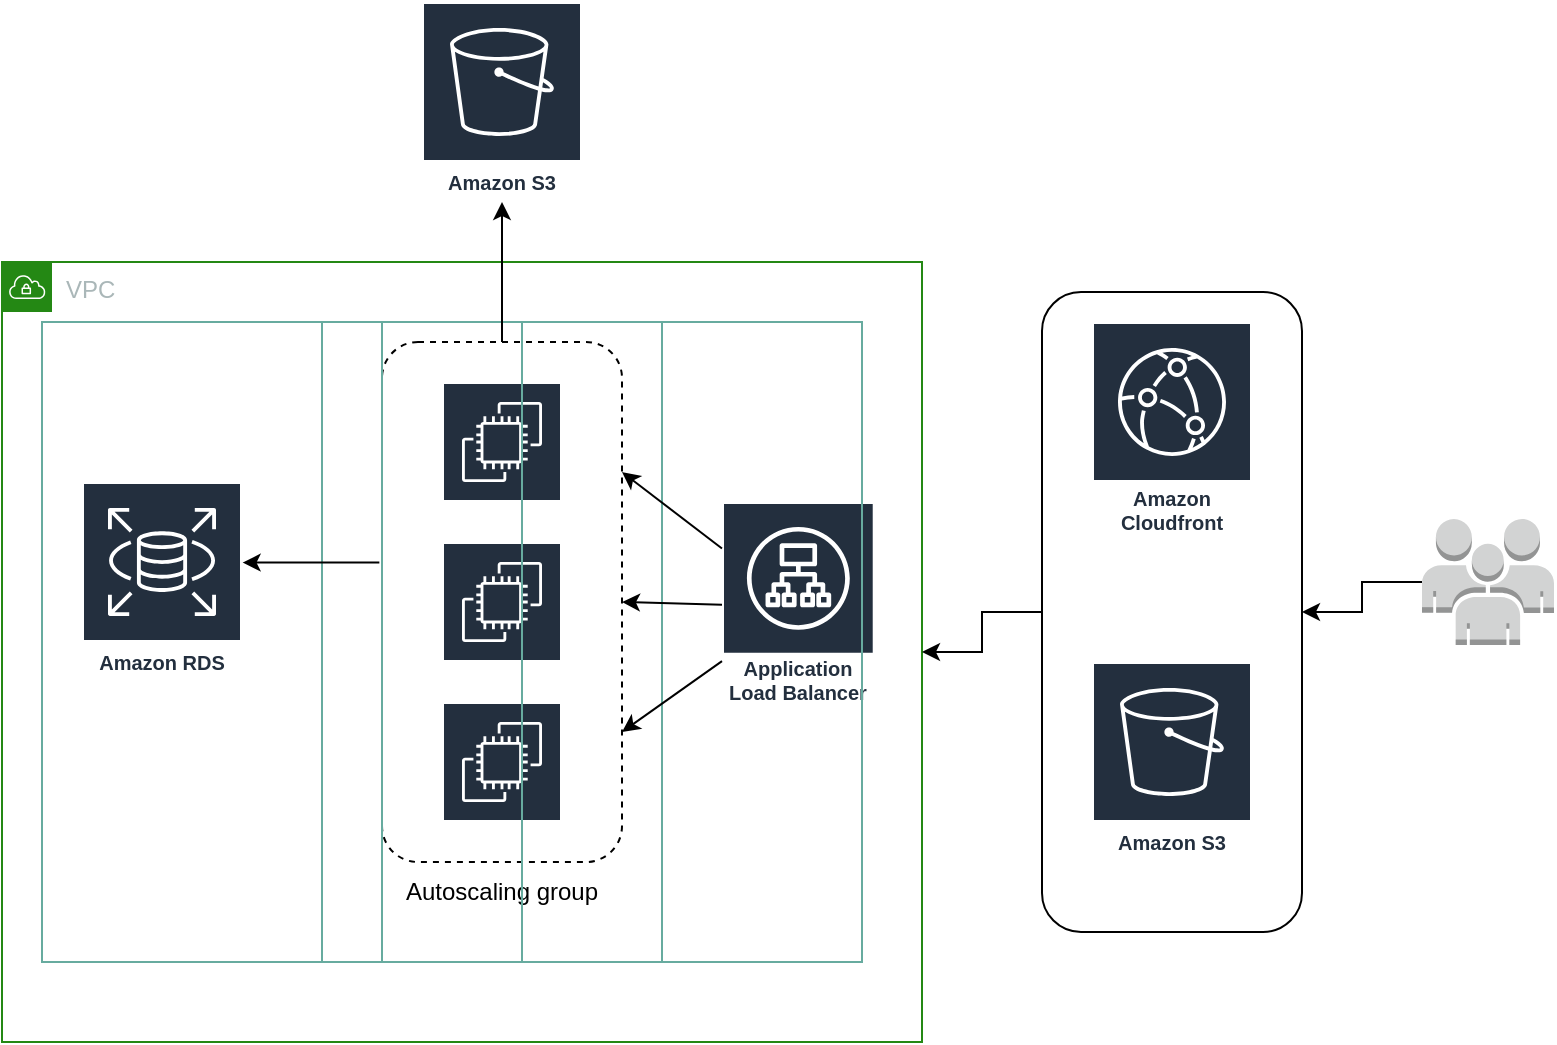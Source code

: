 <mxfile version="16.4.11" type="github">
  <diagram id="51556ffRKYwZIfvcrJTu" name="Page-1">
    <mxGraphModel dx="1113" dy="596" grid="1" gridSize="10" guides="1" tooltips="1" connect="1" arrows="1" fold="1" page="1" pageScale="1" pageWidth="827" pageHeight="1169" math="0" shadow="0">
      <root>
        <mxCell id="0" />
        <mxCell id="1" parent="0" />
        <mxCell id="1ReSz27YQc-8HuuTUyZK-1" value="VPC" style="points=[[0,0],[0.25,0],[0.5,0],[0.75,0],[1,0],[1,0.25],[1,0.5],[1,0.75],[1,1],[0.75,1],[0.5,1],[0.25,1],[0,1],[0,0.75],[0,0.5],[0,0.25]];outlineConnect=0;gradientColor=none;html=1;whiteSpace=wrap;fontSize=12;fontStyle=0;container=1;pointerEvents=0;collapsible=0;recursiveResize=0;shape=mxgraph.aws4.group;grIcon=mxgraph.aws4.group_vpc;strokeColor=#248814;fillColor=none;verticalAlign=top;align=left;spacingLeft=30;fontColor=#AAB7B8;dashed=0;" vertex="1" parent="1">
          <mxGeometry x="40" y="130" width="460" height="390" as="geometry" />
        </mxCell>
        <mxCell id="1ReSz27YQc-8HuuTUyZK-33" value="" style="rounded=0;whiteSpace=wrap;html=1;fillColor=none;strokeColor=#67AB9F;" vertex="1" parent="1ReSz27YQc-8HuuTUyZK-1">
          <mxGeometry x="160" y="30" width="170" height="320" as="geometry" />
        </mxCell>
        <mxCell id="1ReSz27YQc-8HuuTUyZK-4" value="Application Load Balancer" style="sketch=0;outlineConnect=0;fontColor=#232F3E;gradientColor=none;strokeColor=#ffffff;fillColor=#232F3E;dashed=0;verticalLabelPosition=middle;verticalAlign=bottom;align=center;html=1;whiteSpace=wrap;fontSize=10;fontStyle=1;spacing=3;shape=mxgraph.aws4.productIcon;prIcon=mxgraph.aws4.application_load_balancer;" vertex="1" parent="1ReSz27YQc-8HuuTUyZK-1">
          <mxGeometry x="360" y="120" width="76.36" height="105" as="geometry" />
        </mxCell>
        <mxCell id="1ReSz27YQc-8HuuTUyZK-5" value="" style="sketch=0;outlineConnect=0;fontColor=#232F3E;gradientColor=none;strokeColor=#ffffff;fillColor=#232F3E;dashed=0;verticalLabelPosition=middle;verticalAlign=bottom;align=center;html=1;whiteSpace=wrap;fontSize=10;fontStyle=1;spacing=3;shape=mxgraph.aws4.productIcon;prIcon=mxgraph.aws4.ec2;" vertex="1" parent="1ReSz27YQc-8HuuTUyZK-1">
          <mxGeometry x="220" y="60" width="60" height="60" as="geometry" />
        </mxCell>
        <mxCell id="1ReSz27YQc-8HuuTUyZK-9" value="Amazon RDS" style="sketch=0;outlineConnect=0;fontColor=#232F3E;gradientColor=none;strokeColor=#ffffff;fillColor=#232F3E;dashed=0;verticalLabelPosition=middle;verticalAlign=bottom;align=center;html=1;whiteSpace=wrap;fontSize=10;fontStyle=1;spacing=3;shape=mxgraph.aws4.productIcon;prIcon=mxgraph.aws4.rds;" vertex="1" parent="1ReSz27YQc-8HuuTUyZK-1">
          <mxGeometry x="40" y="110" width="80" height="100" as="geometry" />
        </mxCell>
        <mxCell id="1ReSz27YQc-8HuuTUyZK-14" value="" style="sketch=0;outlineConnect=0;fontColor=#232F3E;gradientColor=none;strokeColor=#ffffff;fillColor=#232F3E;dashed=0;verticalLabelPosition=middle;verticalAlign=bottom;align=center;html=1;whiteSpace=wrap;fontSize=10;fontStyle=1;spacing=3;shape=mxgraph.aws4.productIcon;prIcon=mxgraph.aws4.ec2;" vertex="1" parent="1ReSz27YQc-8HuuTUyZK-1">
          <mxGeometry x="220" y="140" width="60" height="60" as="geometry" />
        </mxCell>
        <mxCell id="1ReSz27YQc-8HuuTUyZK-15" value="" style="sketch=0;outlineConnect=0;fontColor=#232F3E;gradientColor=none;strokeColor=#ffffff;fillColor=#232F3E;dashed=0;verticalLabelPosition=middle;verticalAlign=bottom;align=center;html=1;whiteSpace=wrap;fontSize=10;fontStyle=1;spacing=3;shape=mxgraph.aws4.productIcon;prIcon=mxgraph.aws4.ec2;" vertex="1" parent="1ReSz27YQc-8HuuTUyZK-1">
          <mxGeometry x="220" y="220" width="60" height="60" as="geometry" />
        </mxCell>
        <mxCell id="1ReSz27YQc-8HuuTUyZK-19" value="" style="endArrow=classic;html=1;rounded=0;entryX=1;entryY=0.25;entryDx=0;entryDy=0;" edge="1" parent="1ReSz27YQc-8HuuTUyZK-1" source="1ReSz27YQc-8HuuTUyZK-4" target="1ReSz27YQc-8HuuTUyZK-16">
          <mxGeometry width="50" height="50" relative="1" as="geometry">
            <mxPoint x="270" y="250" as="sourcePoint" />
            <mxPoint x="320" y="200" as="targetPoint" />
          </mxGeometry>
        </mxCell>
        <mxCell id="1ReSz27YQc-8HuuTUyZK-21" value="" style="endArrow=classic;html=1;rounded=0;entryX=1;entryY=0.75;entryDx=0;entryDy=0;" edge="1" parent="1ReSz27YQc-8HuuTUyZK-1" source="1ReSz27YQc-8HuuTUyZK-4" target="1ReSz27YQc-8HuuTUyZK-16">
          <mxGeometry width="50" height="50" relative="1" as="geometry">
            <mxPoint x="270" y="250" as="sourcePoint" />
            <mxPoint x="320" y="200" as="targetPoint" />
          </mxGeometry>
        </mxCell>
        <mxCell id="1ReSz27YQc-8HuuTUyZK-22" value="" style="endArrow=classic;html=1;rounded=0;entryX=1;entryY=0.5;entryDx=0;entryDy=0;" edge="1" parent="1ReSz27YQc-8HuuTUyZK-1" source="1ReSz27YQc-8HuuTUyZK-4" target="1ReSz27YQc-8HuuTUyZK-16">
          <mxGeometry width="50" height="50" relative="1" as="geometry">
            <mxPoint x="270" y="250" as="sourcePoint" />
            <mxPoint x="320" y="200" as="targetPoint" />
          </mxGeometry>
        </mxCell>
        <mxCell id="1ReSz27YQc-8HuuTUyZK-16" value="" style="rounded=1;whiteSpace=wrap;html=1;fillColor=none;dashed=1;" vertex="1" parent="1ReSz27YQc-8HuuTUyZK-1">
          <mxGeometry x="190" y="40" width="120" height="260" as="geometry" />
        </mxCell>
        <mxCell id="1ReSz27YQc-8HuuTUyZK-25" value="" style="endArrow=classic;html=1;rounded=0;exitX=-0.011;exitY=0.424;exitDx=0;exitDy=0;entryX=1.004;entryY=0.403;entryDx=0;entryDy=0;entryPerimeter=0;exitPerimeter=0;" edge="1" parent="1ReSz27YQc-8HuuTUyZK-1" source="1ReSz27YQc-8HuuTUyZK-16" target="1ReSz27YQc-8HuuTUyZK-9">
          <mxGeometry width="50" height="50" relative="1" as="geometry">
            <mxPoint x="270" y="250" as="sourcePoint" />
            <mxPoint x="320" y="200" as="targetPoint" />
          </mxGeometry>
        </mxCell>
        <mxCell id="1ReSz27YQc-8HuuTUyZK-32" value="Autoscaling group" style="text;html=1;strokeColor=none;fillColor=none;align=center;verticalAlign=middle;whiteSpace=wrap;rounded=0;dashed=1;" vertex="1" parent="1ReSz27YQc-8HuuTUyZK-1">
          <mxGeometry x="195" y="300" width="110" height="30" as="geometry" />
        </mxCell>
        <mxCell id="1ReSz27YQc-8HuuTUyZK-60" value="" style="rounded=0;whiteSpace=wrap;html=1;fillColor=none;strokeColor=#67AB9F;" vertex="1" parent="1ReSz27YQc-8HuuTUyZK-1">
          <mxGeometry x="260" y="30" width="170" height="320" as="geometry" />
        </mxCell>
        <mxCell id="1ReSz27YQc-8HuuTUyZK-61" value="" style="rounded=0;whiteSpace=wrap;html=1;fillColor=none;strokeColor=#67AB9F;" vertex="1" parent="1ReSz27YQc-8HuuTUyZK-1">
          <mxGeometry x="20" y="30" width="170" height="320" as="geometry" />
        </mxCell>
        <mxCell id="1ReSz27YQc-8HuuTUyZK-2" value="Amazon Cloudfront" style="sketch=0;outlineConnect=0;fontColor=#232F3E;gradientColor=none;strokeColor=#ffffff;fillColor=#232F3E;dashed=0;verticalLabelPosition=middle;verticalAlign=bottom;align=center;html=1;whiteSpace=wrap;fontSize=10;fontStyle=1;spacing=3;shape=mxgraph.aws4.productIcon;prIcon=mxgraph.aws4.cloudfront;" vertex="1" parent="1">
          <mxGeometry x="585" y="160" width="80" height="110" as="geometry" />
        </mxCell>
        <mxCell id="1ReSz27YQc-8HuuTUyZK-3" value="Amazon S3" style="sketch=0;outlineConnect=0;fontColor=#232F3E;gradientColor=none;strokeColor=#ffffff;fillColor=#232F3E;dashed=0;verticalLabelPosition=middle;verticalAlign=bottom;align=center;html=1;whiteSpace=wrap;fontSize=10;fontStyle=1;spacing=3;shape=mxgraph.aws4.productIcon;prIcon=mxgraph.aws4.s3;" vertex="1" parent="1">
          <mxGeometry x="585" y="330" width="80" height="100" as="geometry" />
        </mxCell>
        <mxCell id="1ReSz27YQc-8HuuTUyZK-31" value="" style="edgeStyle=orthogonalEdgeStyle;rounded=0;orthogonalLoop=1;jettySize=auto;html=1;" edge="1" parent="1" source="1ReSz27YQc-8HuuTUyZK-8" target="1ReSz27YQc-8HuuTUyZK-10">
          <mxGeometry relative="1" as="geometry" />
        </mxCell>
        <mxCell id="1ReSz27YQc-8HuuTUyZK-8" value="" style="outlineConnect=0;dashed=0;verticalLabelPosition=bottom;verticalAlign=top;align=center;html=1;shape=mxgraph.aws3.users;fillColor=#D2D3D3;gradientColor=none;" vertex="1" parent="1">
          <mxGeometry x="750" y="258.5" width="66" height="63" as="geometry" />
        </mxCell>
        <mxCell id="1ReSz27YQc-8HuuTUyZK-29" style="edgeStyle=orthogonalEdgeStyle;rounded=0;orthogonalLoop=1;jettySize=auto;html=1;entryX=1;entryY=0.5;entryDx=0;entryDy=0;" edge="1" parent="1" source="1ReSz27YQc-8HuuTUyZK-10" target="1ReSz27YQc-8HuuTUyZK-1">
          <mxGeometry relative="1" as="geometry" />
        </mxCell>
        <mxCell id="1ReSz27YQc-8HuuTUyZK-10" value="" style="rounded=1;whiteSpace=wrap;html=1;fillColor=none;" vertex="1" parent="1">
          <mxGeometry x="560" y="145" width="130" height="320" as="geometry" />
        </mxCell>
        <mxCell id="1ReSz27YQc-8HuuTUyZK-7" value="Amazon S3" style="sketch=0;outlineConnect=0;fontColor=#232F3E;gradientColor=none;strokeColor=#ffffff;fillColor=#232F3E;dashed=0;verticalLabelPosition=middle;verticalAlign=bottom;align=center;html=1;whiteSpace=wrap;fontSize=10;fontStyle=1;spacing=3;shape=mxgraph.aws4.productIcon;prIcon=mxgraph.aws4.s3;" vertex="1" parent="1">
          <mxGeometry x="250" width="80" height="100" as="geometry" />
        </mxCell>
        <mxCell id="1ReSz27YQc-8HuuTUyZK-26" value="" style="endArrow=classic;html=1;rounded=0;exitX=0.5;exitY=0;exitDx=0;exitDy=0;" edge="1" parent="1" source="1ReSz27YQc-8HuuTUyZK-16" target="1ReSz27YQc-8HuuTUyZK-7">
          <mxGeometry width="50" height="50" relative="1" as="geometry">
            <mxPoint x="230" y="220" as="sourcePoint" />
            <mxPoint x="360" y="320" as="targetPoint" />
          </mxGeometry>
        </mxCell>
      </root>
    </mxGraphModel>
  </diagram>
</mxfile>
